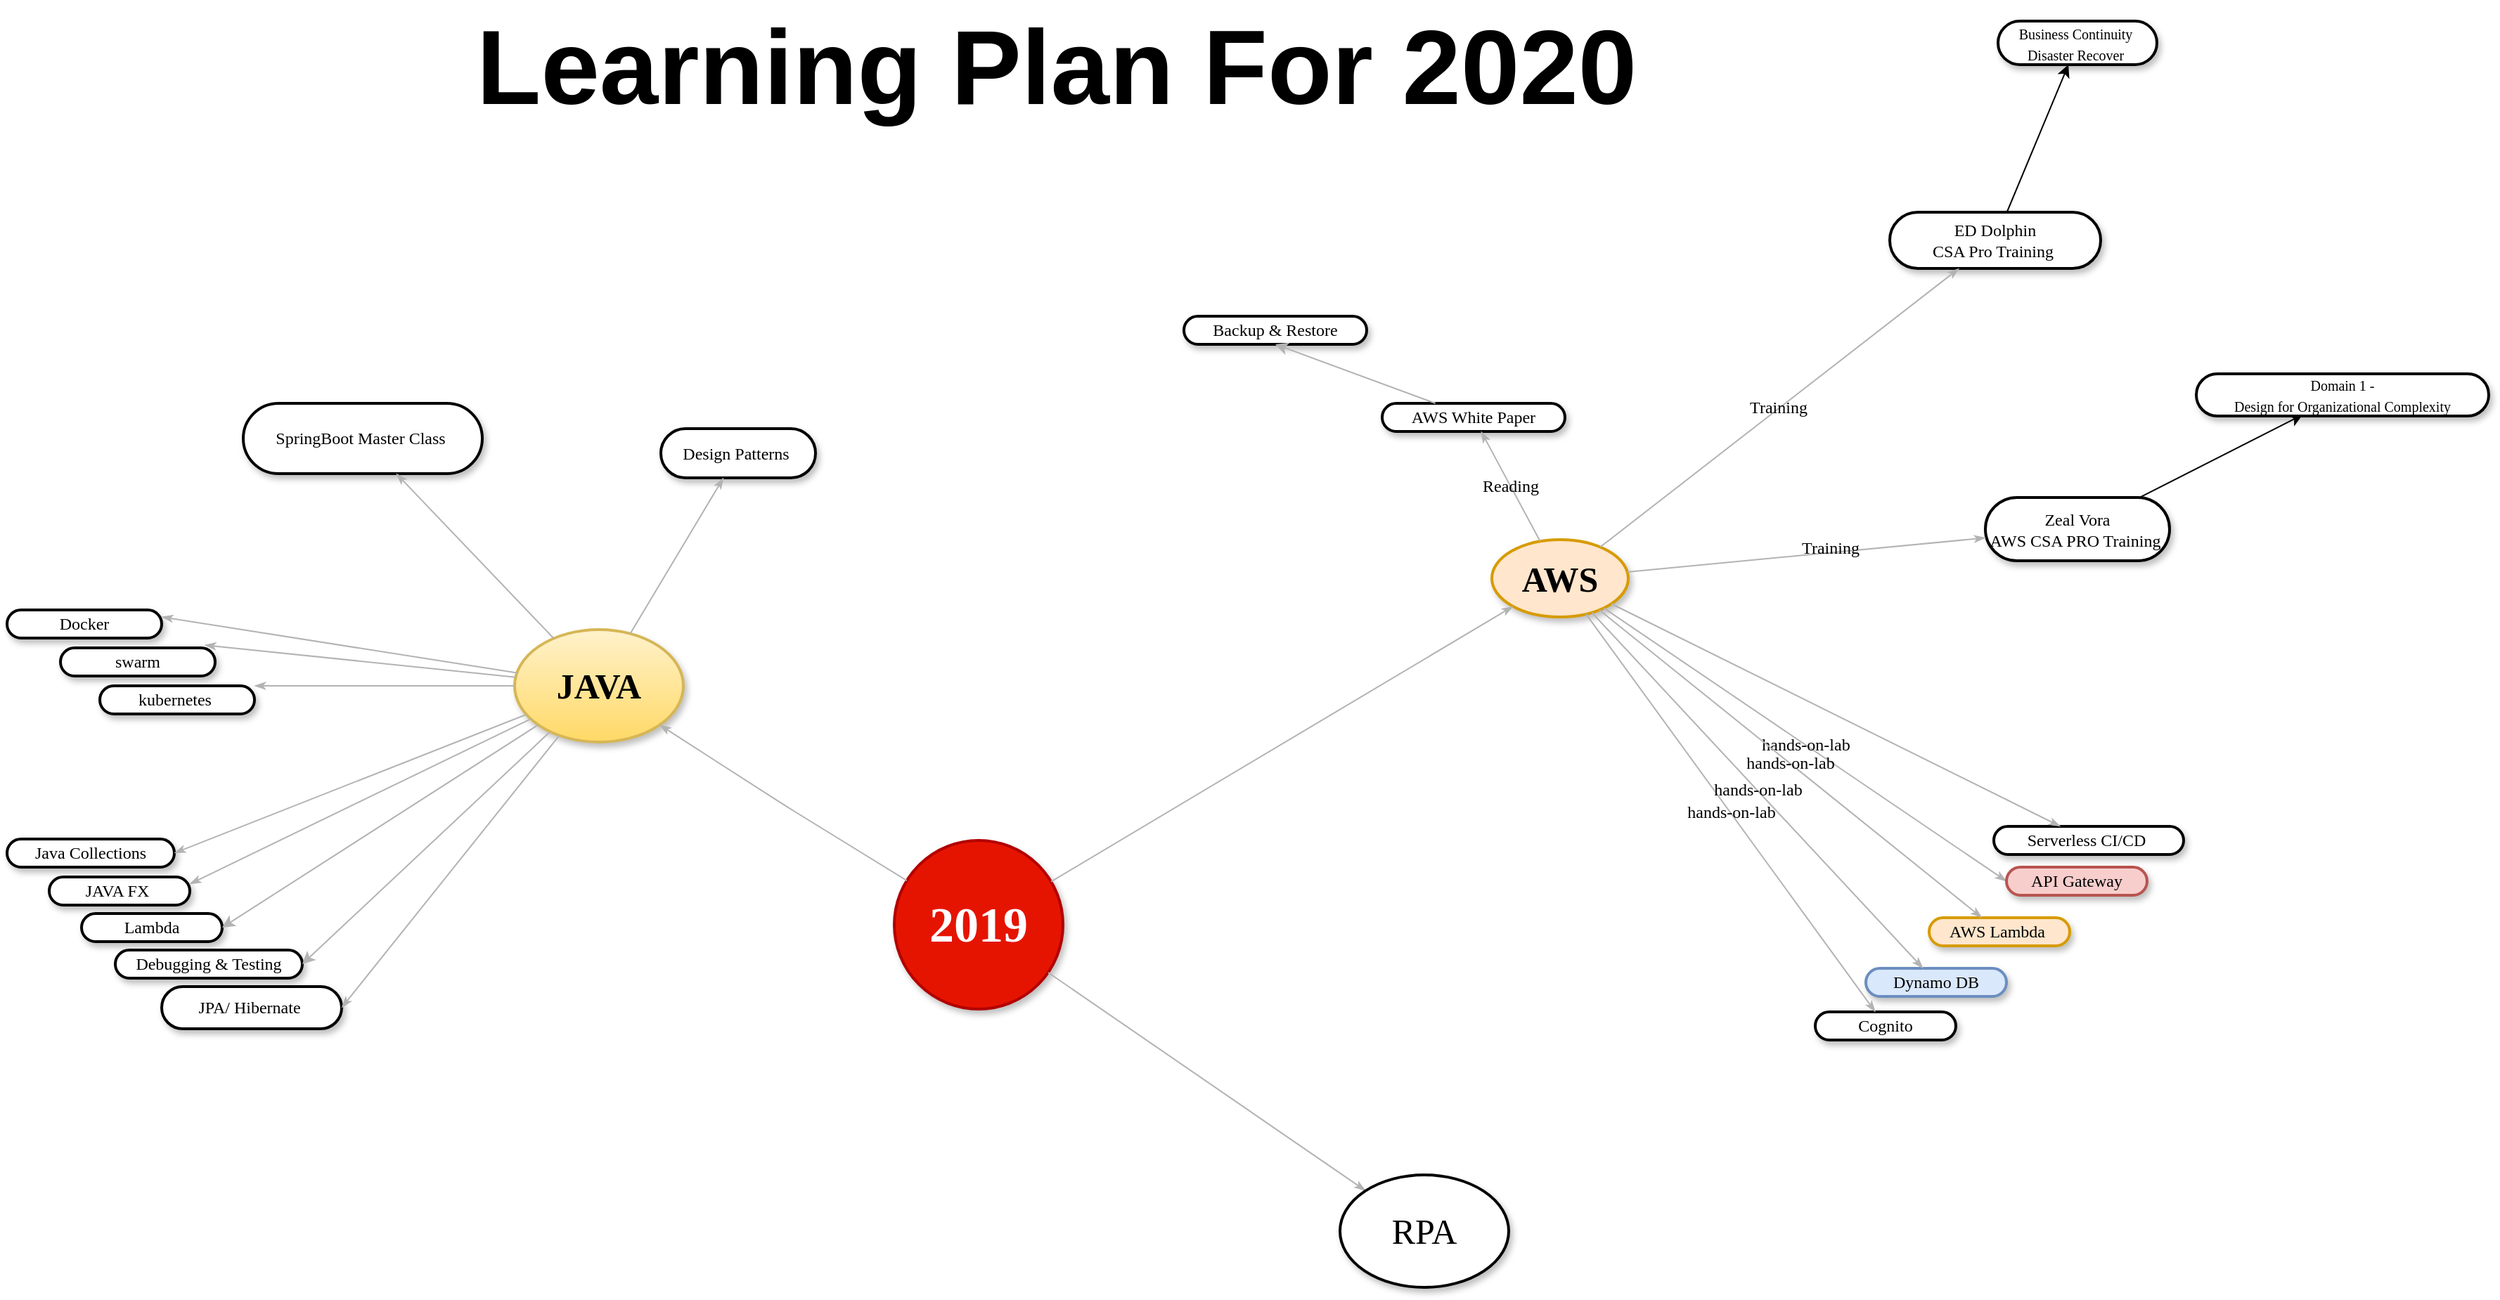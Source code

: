 <mxfile version="12.4.7" type="github">
  <diagram name="Learning Plan" id="ad52d381-51e7-2e0d-a935-2d0ddd2fd229">
    <mxGraphModel dx="1182" dy="473" grid="0" gridSize="10" guides="1" tooltips="1" connect="1" arrows="1" fold="1" page="0" pageScale="1" pageWidth="1100" pageHeight="850" background="none" math="0" shadow="0">
      <root>
        <mxCell id="0"/>
        <mxCell id="1" parent="0"/>
        <mxCell id="2c924340bb9dbf6c-1" value="Java Collections" style="whiteSpace=wrap;html=1;rounded=1;shadow=1;comic=0;labelBackgroundColor=none;strokeWidth=2;fontFamily=Verdana;fontSize=12;align=center;arcSize=50;" parent="1" vertex="1">
          <mxGeometry x="-111" y="699.0" width="119" height="20" as="geometry"/>
        </mxCell>
        <mxCell id="2c924340bb9dbf6c-2" value="JAVA" style="ellipse;whiteSpace=wrap;html=1;rounded=1;shadow=1;comic=0;labelBackgroundColor=none;strokeWidth=2;fontFamily=Verdana;fontSize=25;align=center;gradientColor=#ffd966;fillColor=#fff2cc;strokeColor=#d6b656;fontStyle=1" parent="1" vertex="1">
          <mxGeometry x="250" y="550" width="120" height="80" as="geometry"/>
        </mxCell>
        <mxCell id="2c924340bb9dbf6c-3" value="AWS" style="ellipse;whiteSpace=wrap;html=1;rounded=1;shadow=1;comic=0;labelBackgroundColor=none;strokeWidth=2;fontFamily=Verdana;fontSize=25;align=center;fillColor=#ffe6cc;strokeColor=#d79b00;fontStyle=1" parent="1" vertex="1">
          <mxGeometry x="945" y="486" width="97" height="55" as="geometry"/>
        </mxCell>
        <mxCell id="2c924340bb9dbf6c-4" value="&lt;font style=&quot;font-size: 35px&quot;&gt;2019&lt;/font&gt;" style="ellipse;whiteSpace=wrap;html=1;rounded=1;shadow=1;comic=0;labelBackgroundColor=none;strokeWidth=2;fontFamily=Verdana;fontSize=12;align=center;fillColor=#e51400;strokeColor=#B20000;fontColor=#ffffff;fontStyle=1" parent="1" vertex="1">
          <mxGeometry x="520" y="700" width="120" height="120" as="geometry"/>
        </mxCell>
        <mxCell id="2c924340bb9dbf6c-8" value="&lt;span&gt;JAVA FX&amp;nbsp;&lt;/span&gt;" style="whiteSpace=wrap;html=1;rounded=1;shadow=1;comic=0;labelBackgroundColor=none;strokeWidth=2;fontFamily=Verdana;fontSize=12;align=center;arcSize=50;" parent="1" vertex="1">
          <mxGeometry x="-81" y="726.0" width="100" height="20" as="geometry"/>
        </mxCell>
        <mxCell id="2c924340bb9dbf6c-10" value="&lt;span&gt;SpringBoot Master Class&amp;nbsp;&lt;/span&gt;" style="whiteSpace=wrap;html=1;rounded=1;shadow=1;comic=0;labelBackgroundColor=none;strokeWidth=2;fontFamily=Verdana;fontSize=12;align=center;arcSize=50;" parent="1" vertex="1">
          <mxGeometry x="57" y="389" width="170" height="50" as="geometry"/>
        </mxCell>
        <mxCell id="2c924340bb9dbf6c-11" value="&lt;span&gt;AWS White Paper&lt;/span&gt;" style="whiteSpace=wrap;html=1;rounded=1;shadow=1;comic=0;labelBackgroundColor=none;strokeWidth=2;fontFamily=Verdana;fontSize=12;align=center;arcSize=50;" parent="1" vertex="1">
          <mxGeometry x="867" y="389" width="130" height="20" as="geometry"/>
        </mxCell>
        <mxCell id="2c924340bb9dbf6c-14" value="&lt;span&gt;ED Dolphin &lt;br&gt;CSA Pro Training&amp;nbsp;&lt;/span&gt;" style="whiteSpace=wrap;html=1;rounded=1;shadow=1;comic=0;labelBackgroundColor=none;strokeWidth=2;fontFamily=Verdana;fontSize=12;align=center;arcSize=50;" parent="1" vertex="1">
          <mxGeometry x="1228" y="253" width="150" height="40" as="geometry"/>
        </mxCell>
        <mxCell id="2c924340bb9dbf6c-15" value="&lt;span&gt;Zeal Vora &lt;br&gt;AWS CSA PRO Training&amp;nbsp;&lt;/span&gt;" style="whiteSpace=wrap;html=1;rounded=1;shadow=1;comic=0;labelBackgroundColor=none;strokeWidth=2;fontFamily=Verdana;fontSize=12;align=center;arcSize=50;" parent="1" vertex="1">
          <mxGeometry x="1296" y="456" width="131" height="45" as="geometry"/>
        </mxCell>
        <mxCell id="2c924340bb9dbf6c-19" value="AWS Lambda&amp;nbsp;" style="whiteSpace=wrap;html=1;rounded=1;shadow=1;comic=0;labelBackgroundColor=none;strokeWidth=2;fontFamily=Verdana;fontSize=12;align=center;arcSize=50;fillColor=#ffe6cc;strokeColor=#d79b00;" parent="1" vertex="1">
          <mxGeometry x="1256" y="755" width="100" height="20" as="geometry"/>
        </mxCell>
        <mxCell id="2c924340bb9dbf6c-27" value="" style="edgeStyle=none;rounded=1;html=1;labelBackgroundColor=none;startArrow=none;startFill=0;startSize=5;endArrow=classicThin;endFill=1;endSize=5;jettySize=auto;orthogonalLoop=1;strokeColor=#B3B3B3;strokeWidth=1;fontFamily=Verdana;fontSize=12" parent="1" source="2c924340bb9dbf6c-2" target="2c924340bb9dbf6c-10" edge="1">
          <mxGeometry x="0.143" relative="1" as="geometry">
            <mxPoint as="offset"/>
          </mxGeometry>
        </mxCell>
        <mxCell id="2c924340bb9dbf6c-28" value="" style="edgeStyle=none;rounded=1;html=1;labelBackgroundColor=none;startArrow=none;startFill=0;startSize=5;endArrow=classicThin;endFill=1;endSize=5;jettySize=auto;orthogonalLoop=1;strokeColor=#B3B3B3;strokeWidth=1;fontFamily=Verdana;fontSize=12;entryX=1;entryY=0.5;entryDx=0;entryDy=0;" parent="1" source="2c924340bb9dbf6c-2" target="2c924340bb9dbf6c-1" edge="1">
          <mxGeometry relative="1" as="geometry"/>
        </mxCell>
        <mxCell id="2c924340bb9dbf6c-29" value="" style="edgeStyle=none;rounded=1;html=1;labelBackgroundColor=none;startArrow=none;startFill=0;startSize=5;endArrow=classicThin;endFill=1;endSize=5;jettySize=auto;orthogonalLoop=1;strokeColor=#B3B3B3;strokeWidth=1;fontFamily=Verdana;fontSize=12;entryX=1;entryY=0.25;entryDx=0;entryDy=0;" parent="1" source="2c924340bb9dbf6c-2" target="2c924340bb9dbf6c-8" edge="1">
          <mxGeometry relative="1" as="geometry"/>
        </mxCell>
        <mxCell id="2c924340bb9dbf6c-31" value="" style="edgeStyle=none;rounded=1;html=1;labelBackgroundColor=none;startArrow=none;startFill=0;startSize=5;endArrow=classicThin;endFill=1;endSize=5;jettySize=auto;orthogonalLoop=1;strokeColor=#B3B3B3;strokeWidth=1;fontFamily=Verdana;fontSize=12" parent="1" source="2c924340bb9dbf6c-4" target="2c924340bb9dbf6c-2" edge="1">
          <mxGeometry relative="1" as="geometry">
            <Array as="points">
              <mxPoint x="442" y="675"/>
            </Array>
          </mxGeometry>
        </mxCell>
        <mxCell id="2c924340bb9dbf6c-32" value="" style="edgeStyle=none;rounded=1;html=1;labelBackgroundColor=none;startArrow=none;startFill=0;startSize=5;endArrow=classicThin;endFill=1;endSize=5;jettySize=auto;orthogonalLoop=1;strokeColor=#B3B3B3;strokeWidth=1;fontFamily=Verdana;fontSize=12" parent="1" source="2c924340bb9dbf6c-4" target="2c924340bb9dbf6c-3" edge="1">
          <mxGeometry relative="1" as="geometry"/>
        </mxCell>
        <mxCell id="2c924340bb9dbf6c-40" value="hands-on-lab" style="edgeStyle=none;rounded=1;html=1;labelBackgroundColor=none;startArrow=none;startFill=0;startSize=5;endArrow=classicThin;endFill=1;endSize=5;jettySize=auto;orthogonalLoop=1;strokeColor=#B3B3B3;strokeWidth=1;fontFamily=Verdana;fontSize=12;entryX=0;entryY=0.5;entryDx=0;entryDy=0;" parent="1" source="2c924340bb9dbf6c-3" target="NlIUjC8G3_FUQfrN99u6-1" edge="1">
          <mxGeometry relative="1" as="geometry"/>
        </mxCell>
        <mxCell id="2c924340bb9dbf6c-44" value="Training&amp;nbsp;" style="edgeStyle=none;rounded=1;html=1;labelBackgroundColor=none;startArrow=none;startFill=0;startSize=5;endArrow=classicThin;endFill=1;endSize=5;jettySize=auto;orthogonalLoop=1;strokeColor=#B3B3B3;strokeWidth=1;fontFamily=Verdana;fontSize=12" parent="1" source="2c924340bb9dbf6c-3" target="2c924340bb9dbf6c-15" edge="1">
          <mxGeometry x="0.144" y="3" relative="1" as="geometry">
            <mxPoint as="offset"/>
          </mxGeometry>
        </mxCell>
        <mxCell id="2c924340bb9dbf6c-45" value="Training&amp;nbsp;" style="edgeStyle=none;rounded=1;html=1;labelBackgroundColor=none;startArrow=none;startFill=0;startSize=5;endArrow=classicThin;endFill=1;endSize=5;jettySize=auto;orthogonalLoop=1;strokeColor=#B3B3B3;strokeWidth=1;fontFamily=Verdana;fontSize=12" parent="1" source="2c924340bb9dbf6c-3" target="2c924340bb9dbf6c-14" edge="1">
          <mxGeometry relative="1" as="geometry"/>
        </mxCell>
        <mxCell id="2c924340bb9dbf6c-46" value="Reading" style="edgeStyle=none;rounded=1;html=1;labelBackgroundColor=none;startArrow=none;startFill=0;startSize=5;endArrow=classicThin;endFill=1;endSize=5;jettySize=auto;orthogonalLoop=1;strokeColor=#B3B3B3;strokeWidth=1;fontFamily=Verdana;fontSize=12" parent="1" source="2c924340bb9dbf6c-3" target="2c924340bb9dbf6c-11" edge="1">
          <mxGeometry relative="1" as="geometry"/>
        </mxCell>
        <mxCell id="2c924340bb9dbf6c-55" value="&lt;span&gt;JPA/ Hibernate&amp;nbsp;&lt;/span&gt;" style="whiteSpace=wrap;html=1;rounded=1;shadow=1;comic=0;labelBackgroundColor=none;strokeWidth=2;fontFamily=Verdana;fontSize=12;align=center;arcSize=50;" parent="1" vertex="1">
          <mxGeometry x="-1" y="804" width="128" height="30" as="geometry"/>
        </mxCell>
        <mxCell id="2c924340bb9dbf6c-61" value="" style="edgeStyle=none;rounded=1;html=1;labelBackgroundColor=none;startArrow=none;startFill=0;startSize=5;endArrow=classicThin;endFill=1;endSize=5;jettySize=auto;orthogonalLoop=1;strokeColor=#B3B3B3;strokeWidth=1;fontFamily=Verdana;fontSize=12;entryX=1;entryY=0.5;entryDx=0;entryDy=0;" parent="1" source="2c924340bb9dbf6c-2" target="2c924340bb9dbf6c-55" edge="1">
          <mxGeometry relative="1" as="geometry"/>
        </mxCell>
        <mxCell id="NlIUjC8G3_FUQfrN99u6-1" value="&lt;span&gt;API Gateway&lt;/span&gt;" style="whiteSpace=wrap;html=1;rounded=1;shadow=1;comic=0;labelBackgroundColor=none;strokeWidth=2;fontFamily=Verdana;fontSize=12;align=center;arcSize=50;fillColor=#f8cecc;strokeColor=#b85450;" parent="1" vertex="1">
          <mxGeometry x="1311" y="719" width="100" height="20" as="geometry"/>
        </mxCell>
        <mxCell id="NlIUjC8G3_FUQfrN99u6-2" value="&lt;span&gt;Dynamo DB&lt;/span&gt;" style="whiteSpace=wrap;html=1;rounded=1;shadow=1;comic=0;labelBackgroundColor=none;strokeWidth=2;fontFamily=Verdana;fontSize=12;align=center;arcSize=50;fillColor=#dae8fc;strokeColor=#6c8ebf;" parent="1" vertex="1">
          <mxGeometry x="1211" y="791" width="100" height="20" as="geometry"/>
        </mxCell>
        <mxCell id="NlIUjC8G3_FUQfrN99u6-8" value="Cognito" style="whiteSpace=wrap;html=1;rounded=1;shadow=1;comic=0;labelBackgroundColor=none;strokeWidth=2;fontFamily=Verdana;fontSize=12;align=center;arcSize=50;" parent="1" vertex="1">
          <mxGeometry x="1175" y="822" width="100" height="20" as="geometry"/>
        </mxCell>
        <mxCell id="NlIUjC8G3_FUQfrN99u6-14" value="hands-on-lab" style="edgeStyle=none;rounded=1;html=1;labelBackgroundColor=none;startArrow=none;startFill=0;startSize=5;endArrow=classicThin;endFill=1;endSize=5;jettySize=auto;orthogonalLoop=1;strokeColor=#B3B3B3;strokeWidth=1;fontFamily=Verdana;fontSize=12;" parent="1" source="2c924340bb9dbf6c-3" target="2c924340bb9dbf6c-19" edge="1">
          <mxGeometry relative="1" as="geometry">
            <mxPoint x="762.642" y="619.192" as="sourcePoint"/>
            <mxPoint x="902.5" y="670" as="targetPoint"/>
          </mxGeometry>
        </mxCell>
        <mxCell id="NlIUjC8G3_FUQfrN99u6-21" value="&lt;span&gt;Design Patterns&amp;nbsp;&lt;/span&gt;" style="whiteSpace=wrap;html=1;rounded=1;shadow=1;comic=0;labelBackgroundColor=none;strokeWidth=2;fontFamily=Verdana;fontSize=12;align=center;arcSize=50;" parent="1" vertex="1">
          <mxGeometry x="354" y="407" width="110" height="35" as="geometry"/>
        </mxCell>
        <mxCell id="NlIUjC8G3_FUQfrN99u6-22" value="" style="edgeStyle=none;rounded=1;html=1;labelBackgroundColor=none;startArrow=none;startFill=0;startSize=5;endArrow=classicThin;endFill=1;endSize=5;jettySize=auto;orthogonalLoop=1;strokeColor=#B3B3B3;strokeWidth=1;fontFamily=Verdana;fontSize=12;" parent="1" source="2c924340bb9dbf6c-2" target="NlIUjC8G3_FUQfrN99u6-21" edge="1">
          <mxGeometry x="0.143" relative="1" as="geometry">
            <mxPoint x="382.793" y="566.763" as="sourcePoint"/>
            <mxPoint as="offset"/>
          </mxGeometry>
        </mxCell>
        <mxCell id="NlIUjC8G3_FUQfrN99u6-23" value="&lt;span&gt;kubernetes&amp;nbsp;&lt;/span&gt;" style="whiteSpace=wrap;html=1;rounded=1;shadow=1;comic=0;labelBackgroundColor=none;strokeWidth=2;fontFamily=Verdana;fontSize=12;align=center;arcSize=50;" parent="1" vertex="1">
          <mxGeometry x="-45" y="590" width="110" height="20" as="geometry"/>
        </mxCell>
        <mxCell id="NlIUjC8G3_FUQfrN99u6-25" value="&lt;span&gt;Docker&lt;/span&gt;" style="whiteSpace=wrap;html=1;rounded=1;shadow=1;comic=0;labelBackgroundColor=none;strokeWidth=2;fontFamily=Verdana;fontSize=12;align=center;arcSize=50;" parent="1" vertex="1">
          <mxGeometry x="-111" y="536" width="110" height="20" as="geometry"/>
        </mxCell>
        <mxCell id="NlIUjC8G3_FUQfrN99u6-29" value="swarm" style="whiteSpace=wrap;html=1;rounded=1;shadow=1;comic=0;labelBackgroundColor=none;strokeWidth=2;fontFamily=Verdana;fontSize=12;align=center;arcSize=50;" parent="1" vertex="1">
          <mxGeometry x="-73" y="563" width="110" height="20" as="geometry"/>
        </mxCell>
        <mxCell id="NlIUjC8G3_FUQfrN99u6-38" value="" style="edgeStyle=none;rounded=1;html=1;labelBackgroundColor=none;startArrow=none;startFill=0;startSize=5;endArrow=classicThin;endFill=1;endSize=5;jettySize=auto;orthogonalLoop=1;strokeColor=#B3B3B3;strokeWidth=1;fontFamily=Verdana;fontSize=12;entryX=0.933;entryY=-0.1;entryDx=0;entryDy=0;entryPerimeter=0;" parent="1" source="2c924340bb9dbf6c-2" target="NlIUjC8G3_FUQfrN99u6-29" edge="1">
          <mxGeometry relative="1" as="geometry">
            <mxPoint x="266.574" y="616.004" as="sourcePoint"/>
            <mxPoint x="136.39" y="690" as="targetPoint"/>
          </mxGeometry>
        </mxCell>
        <mxCell id="NlIUjC8G3_FUQfrN99u6-40" value="" style="edgeStyle=none;rounded=1;html=1;labelBackgroundColor=none;startArrow=none;startFill=0;startSize=5;endArrow=classicThin;endFill=1;endSize=5;jettySize=auto;orthogonalLoop=1;strokeColor=#B3B3B3;strokeWidth=1;fontFamily=Verdana;fontSize=12;entryX=1;entryY=0;entryDx=0;entryDy=0;" parent="1" source="2c924340bb9dbf6c-2" target="NlIUjC8G3_FUQfrN99u6-23" edge="1">
          <mxGeometry relative="1" as="geometry">
            <mxPoint x="276.574" y="626.004" as="sourcePoint"/>
            <mxPoint x="66.63" y="735" as="targetPoint"/>
          </mxGeometry>
        </mxCell>
        <mxCell id="NlIUjC8G3_FUQfrN99u6-41" value="" style="edgeStyle=none;rounded=1;html=1;labelBackgroundColor=none;startArrow=none;startFill=0;startSize=5;endArrow=classicThin;endFill=1;endSize=5;jettySize=auto;orthogonalLoop=1;strokeColor=#B3B3B3;strokeWidth=1;fontFamily=Verdana;fontSize=12;entryX=1;entryY=0.25;entryDx=0;entryDy=0;" parent="1" source="2c924340bb9dbf6c-2" target="NlIUjC8G3_FUQfrN99u6-25" edge="1">
          <mxGeometry relative="1" as="geometry">
            <mxPoint x="271" y="619" as="sourcePoint"/>
            <mxPoint x="87" y="769" as="targetPoint"/>
          </mxGeometry>
        </mxCell>
        <mxCell id="aUbg2GQfj_RAobpnSpw4-1" value="Learning Plan For 2020" style="text;html=1;align=center;verticalAlign=middle;resizable=0;points=[];;autosize=1;fontSize=75;fontStyle=1" parent="1" vertex="1">
          <mxGeometry x="217" y="102" width="835" height="94" as="geometry"/>
        </mxCell>
        <mxCell id="aUbg2GQfj_RAobpnSpw4-2" value="" style="edgeStyle=none;rounded=1;html=1;labelBackgroundColor=none;startArrow=none;startFill=0;startSize=5;endArrow=classicThin;endFill=1;endSize=5;jettySize=auto;orthogonalLoop=1;strokeColor=#B3B3B3;strokeWidth=1;fontFamily=Verdana;fontSize=12;" parent="1" source="2c924340bb9dbf6c-4" target="aUbg2GQfj_RAobpnSpw4-3" edge="1">
          <mxGeometry relative="1" as="geometry">
            <mxPoint x="642.758" y="741.423" as="sourcePoint"/>
            <mxPoint x="573" y="1077" as="targetPoint"/>
          </mxGeometry>
        </mxCell>
        <mxCell id="aUbg2GQfj_RAobpnSpw4-3" value="&lt;span&gt;&lt;font style=&quot;font-size: 25px&quot;&gt;RPA&lt;/font&gt;&lt;/span&gt;" style="ellipse;whiteSpace=wrap;html=1;rounded=1;shadow=1;comic=0;labelBackgroundColor=none;strokeWidth=2;fontFamily=Verdana;fontSize=12;align=center;" parent="1" vertex="1">
          <mxGeometry x="837" y="938" width="120" height="80" as="geometry"/>
        </mxCell>
        <mxCell id="aUbg2GQfj_RAobpnSpw4-8" value="hands-on-lab" style="edgeStyle=none;rounded=1;html=1;labelBackgroundColor=none;startArrow=none;startFill=0;startSize=5;endArrow=classicThin;endFill=1;endSize=5;jettySize=auto;orthogonalLoop=1;strokeColor=#B3B3B3;strokeWidth=1;fontFamily=Verdana;fontSize=12;" parent="1" source="2c924340bb9dbf6c-3" target="NlIUjC8G3_FUQfrN99u6-8" edge="1">
          <mxGeometry relative="1" as="geometry">
            <mxPoint x="1066.426" y="564.284" as="sourcePoint"/>
            <mxPoint x="1307" y="695" as="targetPoint"/>
          </mxGeometry>
        </mxCell>
        <mxCell id="aUbg2GQfj_RAobpnSpw4-9" value="hands-on-lab" style="edgeStyle=none;rounded=1;html=1;labelBackgroundColor=none;startArrow=none;startFill=0;startSize=5;endArrow=classicThin;endFill=1;endSize=5;jettySize=auto;orthogonalLoop=1;strokeColor=#B3B3B3;strokeWidth=1;fontFamily=Verdana;fontSize=12;" parent="1" source="2c924340bb9dbf6c-3" target="NlIUjC8G3_FUQfrN99u6-2" edge="1">
          <mxGeometry relative="1" as="geometry">
            <mxPoint x="1047" y="549" as="sourcePoint"/>
            <mxPoint x="1158.288" y="821" as="targetPoint"/>
          </mxGeometry>
        </mxCell>
        <mxCell id="JUx92tICWYFmlGeN_mxr-1" value="&lt;span&gt;Serverless CI/CD&amp;nbsp;&lt;/span&gt;" style="whiteSpace=wrap;html=1;rounded=1;shadow=1;comic=0;labelBackgroundColor=none;strokeWidth=2;fontFamily=Verdana;fontSize=12;align=center;arcSize=50;" parent="1" vertex="1">
          <mxGeometry x="1302" y="690" width="135" height="20" as="geometry"/>
        </mxCell>
        <mxCell id="JUx92tICWYFmlGeN_mxr-2" value="" style="edgeStyle=none;rounded=1;html=1;labelBackgroundColor=none;startArrow=none;startFill=0;startSize=5;endArrow=classicThin;endFill=1;endSize=5;jettySize=auto;orthogonalLoop=1;strokeColor=#B3B3B3;strokeWidth=1;fontFamily=Verdana;fontSize=12;" parent="1" source="2c924340bb9dbf6c-3" target="JUx92tICWYFmlGeN_mxr-1" edge="1">
          <mxGeometry relative="1" as="geometry">
            <mxPoint x="1024" y="535" as="sourcePoint"/>
            <mxPoint x="1321" y="739" as="targetPoint"/>
          </mxGeometry>
        </mxCell>
        <mxCell id="utK8YzHkomSW0VGDoDWM-1" value="&lt;font style=&quot;font-size: 10px&quot;&gt;Domain 1 - &lt;br&gt;Design for Organizational Complexity&lt;/font&gt;" style="whiteSpace=wrap;html=1;rounded=1;shadow=1;comic=0;labelBackgroundColor=none;strokeWidth=2;fontFamily=Verdana;fontSize=12;align=center;arcSize=50;" parent="1" vertex="1">
          <mxGeometry x="1446" y="368" width="208" height="30" as="geometry"/>
        </mxCell>
        <mxCell id="utK8YzHkomSW0VGDoDWM-2" value="" style="endArrow=classic;html=1;entryX=0.364;entryY=0.967;entryDx=0;entryDy=0;entryPerimeter=0;" parent="1" source="2c924340bb9dbf6c-15" target="utK8YzHkomSW0VGDoDWM-1" edge="1">
          <mxGeometry width="50" height="50" relative="1" as="geometry">
            <mxPoint x="1462" y="526" as="sourcePoint"/>
            <mxPoint x="1512" y="476" as="targetPoint"/>
          </mxGeometry>
        </mxCell>
        <mxCell id="utK8YzHkomSW0VGDoDWM-3" value="&lt;span style=&quot;font-size: 10px&quot;&gt;Business Continuity&amp;nbsp;&lt;br&gt;Disaster Recover&amp;nbsp;&lt;/span&gt;" style="whiteSpace=wrap;html=1;rounded=1;shadow=1;comic=0;labelBackgroundColor=none;strokeWidth=2;fontFamily=Verdana;fontSize=12;align=center;arcSize=50;" parent="1" vertex="1">
          <mxGeometry x="1305" y="117" width="113" height="31" as="geometry"/>
        </mxCell>
        <mxCell id="utK8YzHkomSW0VGDoDWM-5" value="" style="endArrow=classic;html=1;" parent="1" source="2c924340bb9dbf6c-14" target="utK8YzHkomSW0VGDoDWM-3" edge="1">
          <mxGeometry width="50" height="50" relative="1" as="geometry">
            <mxPoint x="1311" y="256" as="sourcePoint"/>
            <mxPoint x="1361" y="206" as="targetPoint"/>
          </mxGeometry>
        </mxCell>
        <mxCell id="UUau7E6U5k5TTlxpQxdi-1" style="edgeStyle=orthogonalEdgeStyle;rounded=0;orthogonalLoop=1;jettySize=auto;html=1;exitX=0.5;exitY=1;exitDx=0;exitDy=0;" edge="1" parent="1" source="2c924340bb9dbf6c-8" target="2c924340bb9dbf6c-8">
          <mxGeometry relative="1" as="geometry"/>
        </mxCell>
        <mxCell id="UUau7E6U5k5TTlxpQxdi-2" value="&lt;span&gt;Lambda&lt;/span&gt;" style="whiteSpace=wrap;html=1;rounded=1;shadow=1;comic=0;labelBackgroundColor=none;strokeWidth=2;fontFamily=Verdana;fontSize=12;align=center;arcSize=50;" vertex="1" parent="1">
          <mxGeometry x="-58" y="752.0" width="100" height="20" as="geometry"/>
        </mxCell>
        <mxCell id="UUau7E6U5k5TTlxpQxdi-3" value="" style="endArrow=classic;html=1;strokeColor=#B3B3B3;entryX=1;entryY=0.5;entryDx=0;entryDy=0;" edge="1" parent="1" source="2c924340bb9dbf6c-2" target="UUau7E6U5k5TTlxpQxdi-2">
          <mxGeometry width="50" height="50" relative="1" as="geometry">
            <mxPoint x="-138" y="1092" as="sourcePoint"/>
            <mxPoint x="-88" y="1042" as="targetPoint"/>
          </mxGeometry>
        </mxCell>
        <mxCell id="UUau7E6U5k5TTlxpQxdi-5" value="&lt;span&gt;Debugging&amp;nbsp;&amp;amp; Testing&lt;/span&gt;" style="whiteSpace=wrap;html=1;rounded=1;shadow=1;comic=0;labelBackgroundColor=none;strokeWidth=2;fontFamily=Verdana;fontSize=12;align=center;arcSize=50;" vertex="1" parent="1">
          <mxGeometry x="-34" y="778.0" width="133" height="20" as="geometry"/>
        </mxCell>
        <mxCell id="UUau7E6U5k5TTlxpQxdi-6" value="" style="endArrow=classic;html=1;entryX=1;entryY=0.5;entryDx=0;entryDy=0;strokeColor=#B3B3B3;" edge="1" parent="1" source="2c924340bb9dbf6c-2" target="UUau7E6U5k5TTlxpQxdi-5">
          <mxGeometry width="50" height="50" relative="1" as="geometry">
            <mxPoint x="72" y="722" as="sourcePoint"/>
            <mxPoint x="122" y="672" as="targetPoint"/>
          </mxGeometry>
        </mxCell>
        <mxCell id="UUau7E6U5k5TTlxpQxdi-8" value="Backup &amp;amp; Restore" style="whiteSpace=wrap;html=1;rounded=1;shadow=1;comic=0;labelBackgroundColor=none;strokeWidth=2;fontFamily=Verdana;fontSize=12;align=center;arcSize=50;" vertex="1" parent="1">
          <mxGeometry x="726" y="327" width="130" height="20" as="geometry"/>
        </mxCell>
        <mxCell id="UUau7E6U5k5TTlxpQxdi-9" value="" style="endArrow=classic;html=1;strokeColor=#B3B3B3;entryX=0.5;entryY=1;entryDx=0;entryDy=0;" edge="1" parent="1" source="2c924340bb9dbf6c-11" target="UUau7E6U5k5TTlxpQxdi-8">
          <mxGeometry width="50" height="50" relative="1" as="geometry">
            <mxPoint x="336" y="1092" as="sourcePoint"/>
            <mxPoint x="784" y="371" as="targetPoint"/>
          </mxGeometry>
        </mxCell>
      </root>
    </mxGraphModel>
  </diagram>
</mxfile>
